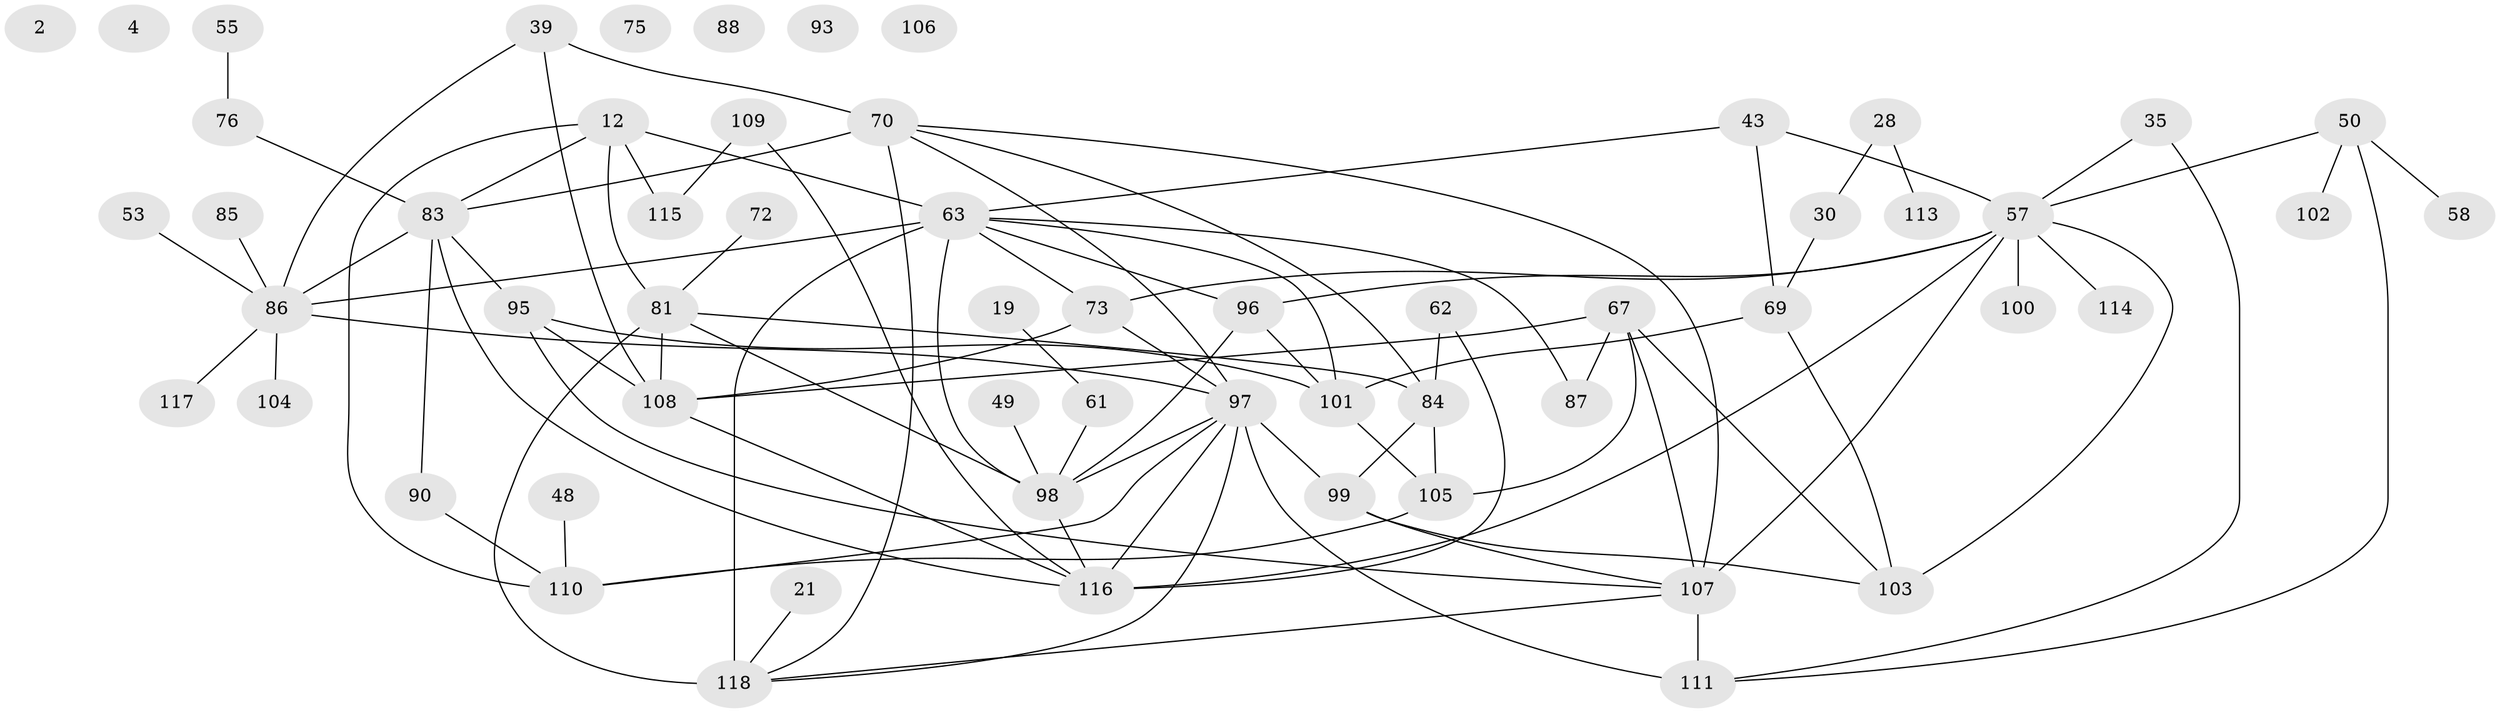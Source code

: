 // original degree distribution, {2: 0.15254237288135594, 0: 0.05084745762711865, 4: 0.1864406779661017, 1: 0.1694915254237288, 3: 0.2542372881355932, 6: 0.05084745762711865, 5: 0.11864406779661017, 7: 0.01694915254237288}
// Generated by graph-tools (version 1.1) at 2025/40/03/09/25 04:40:47]
// undirected, 59 vertices, 95 edges
graph export_dot {
graph [start="1"]
  node [color=gray90,style=filled];
  2;
  4;
  12;
  19;
  21;
  28;
  30;
  35;
  39;
  43;
  48;
  49;
  50 [super="+5"];
  53;
  55;
  57 [super="+47+9+10+34"];
  58;
  61;
  62 [super="+6+51"];
  63 [super="+24+45+15"];
  67 [super="+32"];
  69 [super="+11+7"];
  70 [super="+65"];
  72;
  73 [super="+33"];
  75;
  76;
  81 [super="+79+77"];
  83 [super="+16+14+36"];
  84 [super="+74"];
  85;
  86 [super="+20+31+80"];
  87;
  88;
  90 [super="+40+89"];
  93;
  95;
  96 [super="+68"];
  97 [super="+22+54+44+71+82"];
  98 [super="+56+26"];
  99;
  100;
  101 [super="+42"];
  102;
  103 [super="+38"];
  104;
  105 [super="+37+46"];
  106;
  107 [super="+29+94+25+92"];
  108 [super="+23"];
  109;
  110 [super="+3"];
  111 [super="+18"];
  113;
  114;
  115;
  116 [super="+66+64"];
  117;
  118 [super="+91+112+60"];
  12 -- 110 [weight=2];
  12 -- 115;
  12 -- 63;
  12 -- 83;
  12 -- 81;
  19 -- 61;
  21 -- 118;
  28 -- 30;
  28 -- 113;
  30 -- 69;
  35 -- 57;
  35 -- 111;
  39 -- 108;
  39 -- 86;
  39 -- 70;
  43 -- 69;
  43 -- 63;
  43 -- 57;
  48 -- 110;
  49 -- 98;
  50 -- 58;
  50 -- 102;
  50 -- 111;
  50 -- 57;
  53 -- 86;
  55 -- 76;
  57 -- 73;
  57 -- 100;
  57 -- 96 [weight=2];
  57 -- 114;
  57 -- 103 [weight=2];
  57 -- 107 [weight=2];
  57 -- 116;
  61 -- 98;
  62 -- 84;
  62 -- 116;
  63 -- 96;
  63 -- 118 [weight=4];
  63 -- 87;
  63 -- 73 [weight=2];
  63 -- 101;
  63 -- 86 [weight=2];
  63 -- 98;
  67 -- 105;
  67 -- 108 [weight=2];
  67 -- 87;
  67 -- 103;
  67 -- 107;
  69 -- 101;
  69 -- 103 [weight=2];
  70 -- 97;
  70 -- 107;
  70 -- 118 [weight=2];
  70 -- 83;
  70 -- 84;
  72 -- 81;
  73 -- 108;
  73 -- 97;
  76 -- 83;
  81 -- 84;
  81 -- 118 [weight=3];
  81 -- 98 [weight=2];
  81 -- 108;
  83 -- 86 [weight=2];
  83 -- 90;
  83 -- 95;
  83 -- 116;
  84 -- 99;
  84 -- 105 [weight=2];
  85 -- 86;
  86 -- 104;
  86 -- 117;
  86 -- 97 [weight=2];
  90 -- 110;
  95 -- 108 [weight=2];
  95 -- 101;
  95 -- 107;
  96 -- 101;
  96 -- 98 [weight=2];
  97 -- 116 [weight=2];
  97 -- 99;
  97 -- 111;
  97 -- 98;
  97 -- 118;
  97 -- 110;
  98 -- 116;
  99 -- 103;
  99 -- 107;
  101 -- 105;
  105 -- 110;
  107 -- 111 [weight=2];
  107 -- 118 [weight=2];
  108 -- 116;
  109 -- 115;
  109 -- 116;
}
